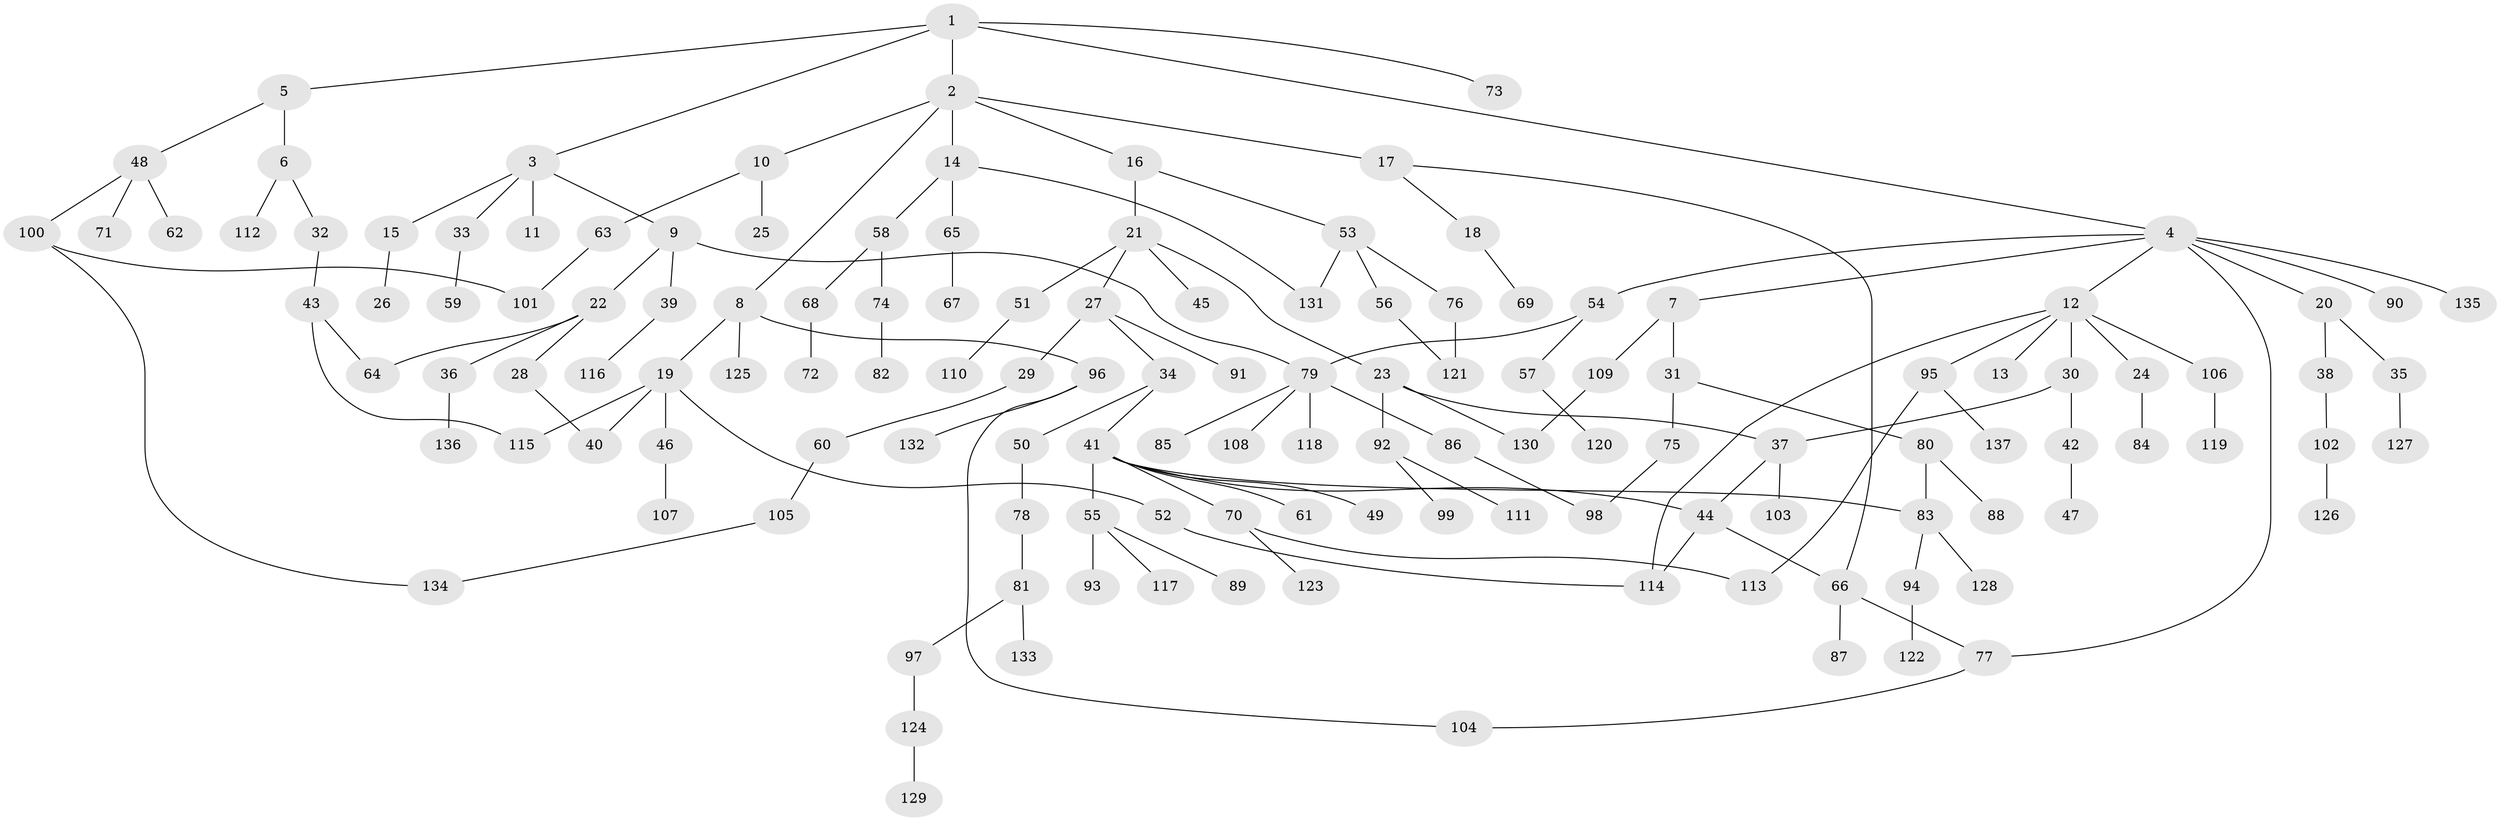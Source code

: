 // coarse degree distribution, {2: 0.3048780487804878, 1: 0.4878048780487805, 4: 0.06097560975609756, 11: 0.012195121951219513, 5: 0.06097560975609756, 12: 0.012195121951219513, 3: 0.024390243902439025, 10: 0.024390243902439025, 6: 0.012195121951219513}
// Generated by graph-tools (version 1.1) at 2025/45/03/04/25 21:45:54]
// undirected, 137 vertices, 155 edges
graph export_dot {
graph [start="1"]
  node [color=gray90,style=filled];
  1;
  2;
  3;
  4;
  5;
  6;
  7;
  8;
  9;
  10;
  11;
  12;
  13;
  14;
  15;
  16;
  17;
  18;
  19;
  20;
  21;
  22;
  23;
  24;
  25;
  26;
  27;
  28;
  29;
  30;
  31;
  32;
  33;
  34;
  35;
  36;
  37;
  38;
  39;
  40;
  41;
  42;
  43;
  44;
  45;
  46;
  47;
  48;
  49;
  50;
  51;
  52;
  53;
  54;
  55;
  56;
  57;
  58;
  59;
  60;
  61;
  62;
  63;
  64;
  65;
  66;
  67;
  68;
  69;
  70;
  71;
  72;
  73;
  74;
  75;
  76;
  77;
  78;
  79;
  80;
  81;
  82;
  83;
  84;
  85;
  86;
  87;
  88;
  89;
  90;
  91;
  92;
  93;
  94;
  95;
  96;
  97;
  98;
  99;
  100;
  101;
  102;
  103;
  104;
  105;
  106;
  107;
  108;
  109;
  110;
  111;
  112;
  113;
  114;
  115;
  116;
  117;
  118;
  119;
  120;
  121;
  122;
  123;
  124;
  125;
  126;
  127;
  128;
  129;
  130;
  131;
  132;
  133;
  134;
  135;
  136;
  137;
  1 -- 2;
  1 -- 3;
  1 -- 4;
  1 -- 5;
  1 -- 73;
  2 -- 8;
  2 -- 10;
  2 -- 14;
  2 -- 16;
  2 -- 17;
  3 -- 9;
  3 -- 11;
  3 -- 15;
  3 -- 33;
  4 -- 7;
  4 -- 12;
  4 -- 20;
  4 -- 54;
  4 -- 77;
  4 -- 90;
  4 -- 135;
  5 -- 6;
  5 -- 48;
  6 -- 32;
  6 -- 112;
  7 -- 31;
  7 -- 109;
  8 -- 19;
  8 -- 96;
  8 -- 125;
  9 -- 22;
  9 -- 39;
  9 -- 79;
  10 -- 25;
  10 -- 63;
  12 -- 13;
  12 -- 24;
  12 -- 30;
  12 -- 95;
  12 -- 106;
  12 -- 114;
  14 -- 58;
  14 -- 65;
  14 -- 131;
  15 -- 26;
  16 -- 21;
  16 -- 53;
  17 -- 18;
  17 -- 66;
  18 -- 69;
  19 -- 40;
  19 -- 46;
  19 -- 52;
  19 -- 115;
  20 -- 35;
  20 -- 38;
  21 -- 23;
  21 -- 27;
  21 -- 45;
  21 -- 51;
  22 -- 28;
  22 -- 36;
  22 -- 64;
  23 -- 92;
  23 -- 37;
  23 -- 130;
  24 -- 84;
  27 -- 29;
  27 -- 34;
  27 -- 91;
  28 -- 40;
  29 -- 60;
  30 -- 37;
  30 -- 42;
  31 -- 75;
  31 -- 80;
  32 -- 43;
  33 -- 59;
  34 -- 41;
  34 -- 50;
  35 -- 127;
  36 -- 136;
  37 -- 44;
  37 -- 103;
  38 -- 102;
  39 -- 116;
  41 -- 49;
  41 -- 55;
  41 -- 61;
  41 -- 70;
  41 -- 83;
  41 -- 44;
  42 -- 47;
  43 -- 64;
  43 -- 115;
  44 -- 66;
  44 -- 114;
  46 -- 107;
  48 -- 62;
  48 -- 71;
  48 -- 100;
  50 -- 78;
  51 -- 110;
  52 -- 114;
  53 -- 56;
  53 -- 76;
  53 -- 131;
  54 -- 57;
  54 -- 79;
  55 -- 89;
  55 -- 93;
  55 -- 117;
  56 -- 121;
  57 -- 120;
  58 -- 68;
  58 -- 74;
  60 -- 105;
  63 -- 101;
  65 -- 67;
  66 -- 87;
  66 -- 77;
  68 -- 72;
  70 -- 123;
  70 -- 113;
  74 -- 82;
  75 -- 98;
  76 -- 121;
  77 -- 104;
  78 -- 81;
  79 -- 85;
  79 -- 86;
  79 -- 108;
  79 -- 118;
  80 -- 88;
  80 -- 83;
  81 -- 97;
  81 -- 133;
  83 -- 94;
  83 -- 128;
  86 -- 98;
  92 -- 99;
  92 -- 111;
  94 -- 122;
  95 -- 113;
  95 -- 137;
  96 -- 104;
  96 -- 132;
  97 -- 124;
  100 -- 101;
  100 -- 134;
  102 -- 126;
  105 -- 134;
  106 -- 119;
  109 -- 130;
  124 -- 129;
}
